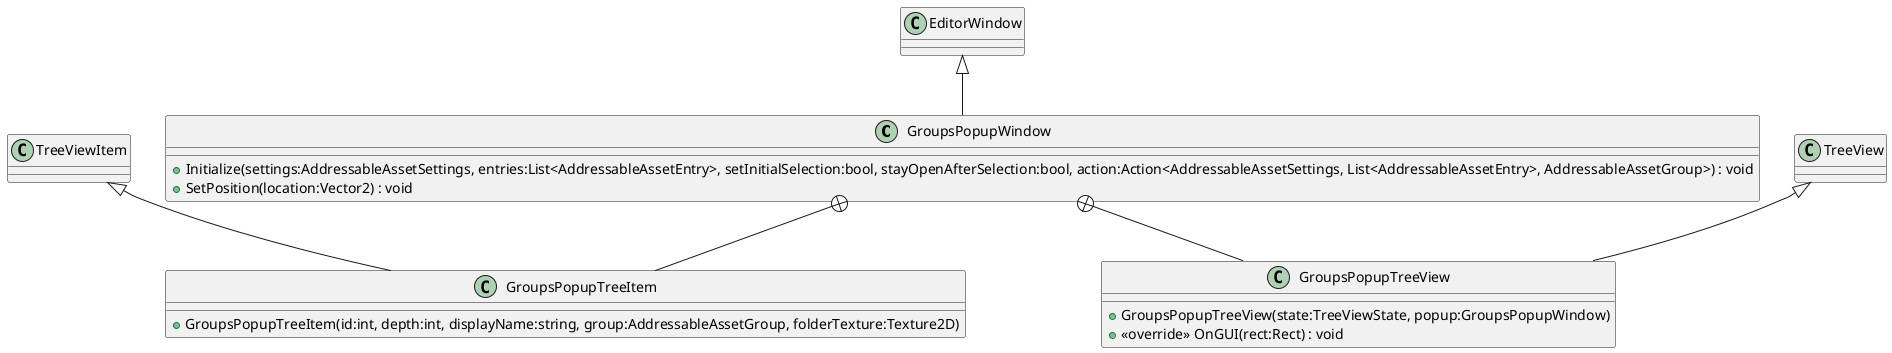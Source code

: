 @startuml
class GroupsPopupWindow {
    + Initialize(settings:AddressableAssetSettings, entries:List<AddressableAssetEntry>, setInitialSelection:bool, stayOpenAfterSelection:bool, action:Action<AddressableAssetSettings, List<AddressableAssetEntry>, AddressableAssetGroup>) : void
    + SetPosition(location:Vector2) : void
}
class GroupsPopupTreeItem {
    + GroupsPopupTreeItem(id:int, depth:int, displayName:string, group:AddressableAssetGroup, folderTexture:Texture2D)
}
class GroupsPopupTreeView {
    + GroupsPopupTreeView(state:TreeViewState, popup:GroupsPopupWindow)
    + <<override>> OnGUI(rect:Rect) : void
}
EditorWindow <|-- GroupsPopupWindow
GroupsPopupWindow +-- GroupsPopupTreeItem
TreeViewItem <|-- GroupsPopupTreeItem
GroupsPopupWindow +-- GroupsPopupTreeView
TreeView <|-- GroupsPopupTreeView
@enduml
